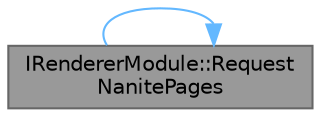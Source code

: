 digraph "IRendererModule::RequestNanitePages"
{
 // INTERACTIVE_SVG=YES
 // LATEX_PDF_SIZE
  bgcolor="transparent";
  edge [fontname=Helvetica,fontsize=10,labelfontname=Helvetica,labelfontsize=10];
  node [fontname=Helvetica,fontsize=10,shape=box,height=0.2,width=0.4];
  rankdir="LR";
  Node1 [id="Node000001",label="IRendererModule::Request\lNanitePages",height=0.2,width=0.4,color="gray40", fillcolor="grey60", style="filled", fontcolor="black",tooltip="Request Nanite pages that were captured with SetNaniteRequestRecordBuffer."];
  Node1 -> Node1 [id="edge1_Node000001_Node000001",color="steelblue1",style="solid",tooltip=" "];
}
